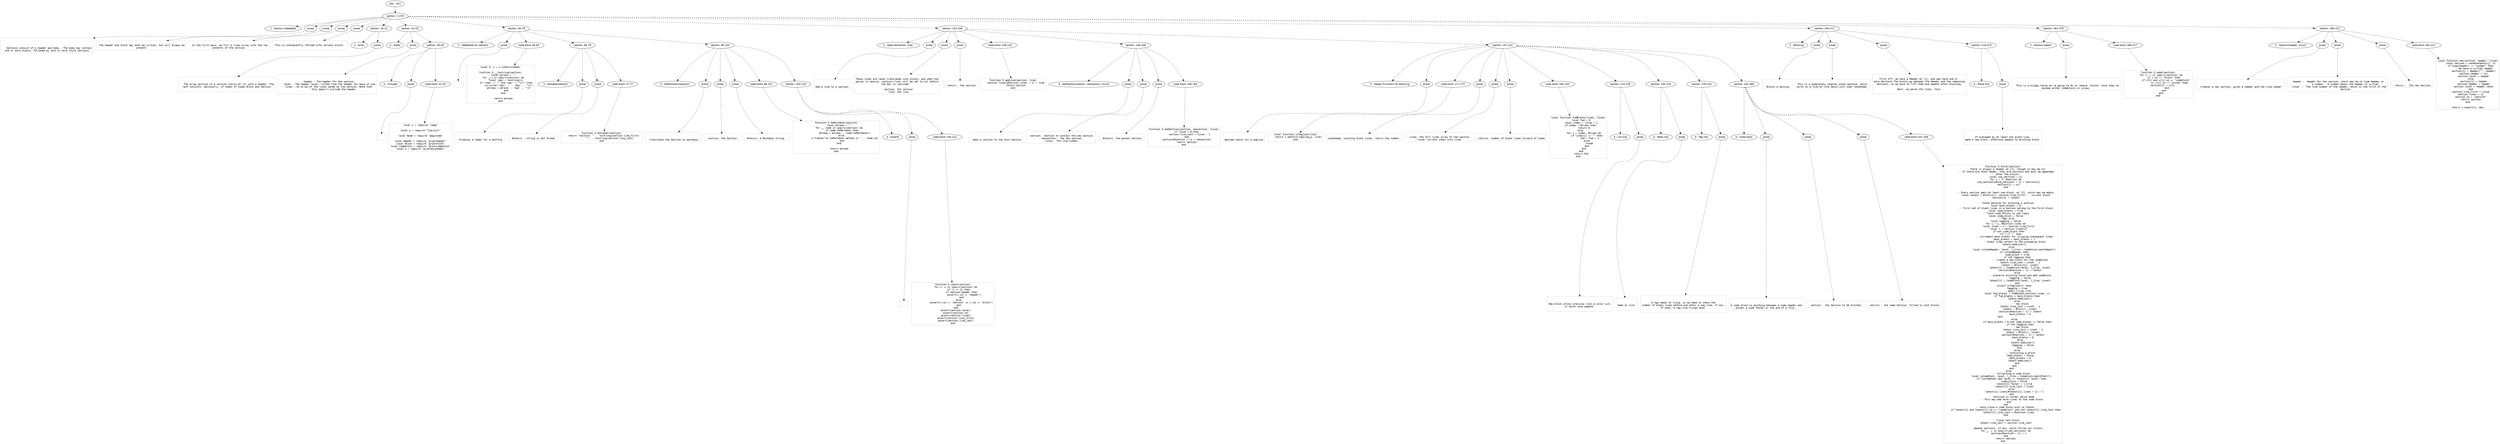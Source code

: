 digraph hierarchy {

node [fontname=Helvetica]
edge [style=dashed]

doc_0 [label="doc - 412"]


doc_0 -> { section_1}
{rank=same; section_1}

section_1 [label="section: 1-379"]


section_1 -> { header_2 prose_3 prose_4 prose_5 prose_6 section_7 section_8 section_9 section_10 section_11 section_12 section_13}
{rank=same; header_2 prose_3 prose_4 prose_5 prose_6 section_7 section_8 section_9 section_10 section_11 section_12 section_13}

header_2 [label="1 : Section metatable"]

prose_3 [label="prose"]

prose_4 [label="prose"]

prose_5 [label="prose"]

prose_6 [label="prose"]

section_7 [label="section: 16-21"]

section_8 [label="section: 22-29"]

section_9 [label="section: 46-79"]

section_10 [label="section: 125-166"]

section_11 [label="section: 204-217"]

section_12 [label="section: 361-379"]

section_13 [label="section: 380-412"]


prose_3 -> leaf_14
leaf_14  [color=Gray,shape=rectangle,fontname=Inconsolata,label="


   Sections consist of a header and body.  The body may contain
 one or more blocks, followed by zero or more child sections.
"]
prose_4 -> leaf_15
leaf_15  [color=Gray,shape=rectangle,fontname=Inconsolata,label="
 The header and block may both be virtual, but will always be
 present.
"]
prose_5 -> leaf_16
leaf_16  [color=Gray,shape=rectangle,fontname=Inconsolata,label="
 In the first pass, we fill a lines array with the raw
 contents of the section. 
"]
prose_6 -> leaf_17
leaf_17  [color=Gray,shape=rectangle,fontname=Inconsolata,label="
 This is subsequently refined into various blocks. 

"]
section_7 -> { header_18 prose_19}
{rank=same; header_18 prose_19}

header_18 [label="2 : Array"]

prose_19 [label="prose"]


prose_19 -> leaf_20
leaf_20  [color=Gray,shape=rectangle,fontname=Inconsolata,label="

   The array portion of a section starts at [1] with a header. The
 rest consists, optionally, of nodes of types Block and Section.

"]
section_8 -> { header_21 prose_22 section_23}
{rank=same; header_21 prose_22 section_23}

header_21 [label="2 : Fields"]

prose_22 [label="prose"]

section_23 [label="section: 30-45"]


prose_22 -> leaf_24
leaf_24  [color=Gray,shape=rectangle,fontname=Inconsolata,label="

 - header : The header for the section.
 - level : The header level, lifted from the header for ease of use
 - lines : An array of the lines owned by the section. Note that 
           this doesn't include the header. 

"]
section_23 -> { header_25 prose_26 codeblock_27}
{rank=same; header_25 prose_26 codeblock_27}

header_25 [label="3 : Includes"]

prose_26 [label="prose"]

codeblock_27 [label="code block 32-43"]


prose_26 -> leaf_28
leaf_28  [color=Gray,shape=rectangle,fontname=Inconsolata,label="
"]
codeblock_27 -> leaf_29
leaf_29  [color=Gray,shape=rectangle,fontname=Inconsolata,label="local L = require \"lpeg\"

local u = require \"lib/util\"

local Node = require \"peg/node\"

local Header = require \"grym/header\"
local Block = require \"grym/block\"
local Codeblock = require \"grym/codeblock\"
local m = require \"grym/morphemes\""]
section_9 -> { header_30 prose_31 codeblock_32 section_33 section_34}
{rank=same; header_30 prose_31 codeblock_32 section_33 section_34}

header_30 [label="2 : Metatable for sections"]

prose_31 [label="prose"]

codeblock_32 [label="code block 48-63"]

section_33 [label="section: 66-79"]

section_34 [label="section: 80-102"]


prose_31 -> leaf_35
leaf_35  [color=Gray,shape=rectangle,fontname=Inconsolata,label="
"]
codeblock_32 -> leaf_36
leaf_36  [color=Gray,shape=rectangle,fontname=Inconsolata,label="local S, s = u.inherit(Node)

function S.__tostring(section)
    local phrase = \"\"
    for _,v in ipairs(section) do
        local repr = tostring(v)
        if (repr ~= \"\" and repr ~= \"\\n\") then
            io.write(\"repr: \" .. repr .. \"\\n\")
            phrase = phrase .. repr .. \"\\n\"
        end
    end

    return phrase
end"]
section_33 -> { header_37 prose_38 prose_39 codeblock_40}
{rank=same; header_37 prose_38 prose_39 codeblock_40}

header_37 [label="3 : dotLabel(section)"]

prose_38 [label="prose"]

prose_39 [label="prose"]

codeblock_40 [label="code block 72-77"]


prose_38 -> leaf_41
leaf_41  [color=Gray,shape=rectangle,fontname=Inconsolata,label="

  Produces a label for a dotfile.
"]
prose_39 -> leaf_42
leaf_42  [color=Gray,shape=rectangle,fontname=Inconsolata,label="
- #return : string in dot format.
"]
codeblock_40 -> leaf_43
leaf_43  [color=Gray,shape=rectangle,fontname=Inconsolata,label="function S.dotLabel(section)
    return \"section: \" .. tostring(section.line_first) 
        .. \"-\" .. tostring(section.line_last)
end"]
section_34 -> { header_44 prose_45 prose_46 prose_47 codeblock_48 section_49}
{rank=same; header_44 prose_45 prose_46 prose_47 codeblock_48 section_49}

header_44 [label="3 : toMarkdown(section)"]

prose_45 [label="prose"]

prose_46 [label="prose"]

prose_47 [label="prose"]

codeblock_48 [label="code block 88-101"]

section_49 [label="section: 103-124"]


prose_45 -> leaf_50
leaf_50  [color=Gray,shape=rectangle,fontname=Inconsolata,label="

  Translates the Section to markdown.
"]
prose_46 -> leaf_51
leaf_51  [color=Gray,shape=rectangle,fontname=Inconsolata,label="
- section: the Section.
"]
prose_47 -> leaf_52
leaf_52  [color=Gray,shape=rectangle,fontname=Inconsolata,label="
- #return: A Markdown string.  
"]
codeblock_48 -> leaf_53
leaf_53  [color=Gray,shape=rectangle,fontname=Inconsolata,label="function S.toMarkdown(section)
    local phrase = \"\"
    for _, node in ipairs(section) do
        if node.toMarkdown then
            phrase = phrase .. node:toMarkdown()
        else 
            u.freeze(\"no toMarkdown method in \" .. node.id)
        end
    end

    return phrase
end"]
section_49 -> { header_54 prose_55 codeblock_56}
{rank=same; header_54 prose_55 codeblock_56}

header_54 [label="4 : asserts"]

prose_55 [label="prose"]

codeblock_56 [label="code block 105-122"]


prose_55 -> leaf_57
leaf_57  [color=Gray,shape=rectangle,fontname=Inconsolata,label="
"]
codeblock_56 -> leaf_58
leaf_58  [color=Gray,shape=rectangle,fontname=Inconsolata,label="function S.check(section)
    for i, v in ipairs(section) do
        if (i == 1) then
            if section.header then
                assert(v.id == \"header\")
            end
        else
            assert(v.id == \"section\" or v.id == \"block\")
        end
    end
    assert(section.level)
    assert(section.id)
    assert(section.lines)
    assert(section.line_first)
    assert(section.line_last)
end"]
section_10 -> { header_59 prose_60 prose_61 prose_62 codeblock_63 section_64 section_65}
{rank=same; header_59 prose_60 prose_61 prose_62 codeblock_63 section_64 section_65}

header_59 [label="2 : addLine(section, line) "]

prose_60 [label="prose"]

prose_61 [label="prose"]

prose_62 [label="prose"]

codeblock_63 [label="code block 138-143"]

section_64 [label="section: 146-166"]

section_65 [label="section: 167-241"]


prose_60 -> leaf_66
leaf_66  [color=Gray,shape=rectangle,fontname=Inconsolata,label="

Add a line to a section.
"]
prose_61 -> leaf_67
leaf_67  [color=Gray,shape=rectangle,fontname=Inconsolata,label="
These lines are later translated into blocks, and when the
parser is mature, =section.line= will be set to nil before
the Doc is returned.  
 
- section: the section
- line: the line
"]
prose_62 -> leaf_68
leaf_68  [color=Gray,shape=rectangle,fontname=Inconsolata,label="
- return : the section
"]
codeblock_63 -> leaf_69
leaf_69  [color=Gray,shape=rectangle,fontname=Inconsolata,label="function S.addLine(section, line)
    section.lines[#section.lines + 1] = line
    return section
end"]
section_64 -> { header_70 prose_71 prose_72 prose_73 codeblock_74}
{rank=same; header_70 prose_71 prose_72 prose_73 codeblock_74}

header_70 [label="3 : addSection(section, newsection, linum)"]

prose_71 [label="prose"]

prose_72 [label="prose"]

prose_73 [label="prose"]

codeblock_74 [label="code block 156-164"]


prose_71 -> leaf_75
leaf_75  [color=Gray,shape=rectangle,fontname=Inconsolata,label="

  Adds a section to the host section
"]
prose_72 -> leaf_76
leaf_76  [color=Gray,shape=rectangle,fontname=Inconsolata,label="
- section:  Section to contain the new section.
- newsection:  The new section.
- linum:  The line number.
"]
prose_73 -> leaf_77
leaf_77  [color=Gray,shape=rectangle,fontname=Inconsolata,label="
- #return: the parent section.
"]
codeblock_74 -> leaf_78
leaf_78  [color=Gray,shape=rectangle,fontname=Inconsolata,label="function S.addSection(section, newsection, linum)
    if linum > 0 then
        section.line_last = linum - 1
    end
    section[#section + 1] = newsection
    return section
end"]
section_65 -> { header_79 prose_80 codeblock_81 prose_82 prose_83 prose_84 codeblock_85 section_86 section_87 section_88 section_89}
{rank=same; header_79 prose_80 codeblock_81 prose_82 prose_83 prose_84 codeblock_85 section_86 section_87 section_88 section_89}

header_79 [label="3 : Helper Functions for Blocking"]

prose_80 [label="prose"]

codeblock_81 [label="code block 171-175"]

prose_82 [label="prose"]

prose_83 [label="prose"]

prose_84 [label="prose"]

codeblock_85 [label="code block 185-202"]

section_86 [label="section: 224-229"]

section_87 [label="section: 230-234"]

section_88 [label="section: 235-241"]

section_89 [label="section: 242-360"]


prose_80 -> leaf_90
leaf_90  [color=Gray,shape=rectangle,fontname=Inconsolata,label="

Boolean match for a tagline
"]
codeblock_81 -> leaf_91
leaf_91  [color=Gray,shape=rectangle,fontname=Inconsolata,label="local function isTagline(line)
    return L.match(m.tagline_p, line)
end"]
prose_82 -> leaf_92
leaf_92  [color=Gray,shape=rectangle,fontname=Inconsolata,label="
Lookahead, counting blank lines, return the number.
"]
prose_83 -> leaf_93
leaf_93  [color=Gray,shape=rectangle,fontname=Inconsolata,label="
- lines: the full lines array of the section
- linum: current index into lines
"]
prose_84 -> leaf_94
leaf_94  [color=Gray,shape=rectangle,fontname=Inconsolata,label="
- returns: number of blank lines forward of index
"]
codeblock_85 -> leaf_95
leaf_95  [color=Gray,shape=rectangle,fontname=Inconsolata,label="local function fwdBlanks(lines, linum)
    local fwd = 0
    local index = linum + 1
    if index > #lines then 
        return 0
    else 
        for i = index, #lines do
            if lines[i] == \"\" then
                fwd = fwd + 1
            else
                break
            end
        end
    end
    return fwd
end"]
section_86 -> { header_96 prose_97}
{rank=same; header_96 prose_97}

header_96 [label="4 : List line"]

prose_97 [label="prose"]


prose_97 -> leaf_98
leaf_98  [color=Gray,shape=rectangle,fontname=Inconsolata,label="

New block unless previous line is also list,
in which case append. 

"]
section_87 -> { header_99 prose_100}
{rank=same; header_99 prose_100}

header_99 [label="4 : Table line"]

prose_100 [label="prose"]


prose_100 -> leaf_101
leaf_101  [color=Gray,shape=rectangle,fontname=Inconsolata,label="

Same as list.

"]
section_88 -> { header_102 prose_103}
{rank=same; header_102 prose_103}

header_102 [label="4 : Tag line "]

prose_103 [label="prose"]


prose_103 -> leaf_104
leaf_104  [color=Gray,shape=rectangle,fontname=Inconsolata,label="

A tag needs to cling, so we need to check the
number of blank lines before and after a tag line, if any.
If even, a tag line clings down.

"]
section_89 -> { header_105 prose_106 prose_107 prose_108 codeblock_109}
{rank=same; header_105 prose_106 prose_107 prose_108 codeblock_109}

header_105 [label="4 : Code block"]

prose_106 [label="prose"]

prose_107 [label="prose"]

prose_108 [label="prose"]

codeblock_109 [label="code block 251-359"]


prose_106 -> leaf_110
leaf_110  [color=Gray,shape=rectangle,fontname=Inconsolata,label="

A code block is anything between a code header and
either a code footer or the end of a file. 
"]
prose_107 -> leaf_111
leaf_111  [color=Gray,shape=rectangle,fontname=Inconsolata,label="
- section : the Section to be blocked
"]
prose_108 -> leaf_112
leaf_112  [color=Gray,shape=rectangle,fontname=Inconsolata,label="
- returns : the same Section, filled in with blocks
"]
codeblock_109 -> leaf_113
leaf_113  [color=Gray,shape=rectangle,fontname=Inconsolata,label="function S.block(section)
    -- There is always a header at [1], though it may be nil
    -- If there are other Nodes, they are sections and must be appended
    -- after the blocks.
    local sub_sections = {}
    for i = 2, #section do
        sub_sections[#sub_sections + 1] = section[i]
        section[i] = nil
    end

    -- Every section gets at least one block, at [2], which may be empty.
    local latest = Block(nil, section.line_first) -- current block
    section[2] = latest

    -- State machine for blocking a section
    local back_blanks = 0
    -- first set of blank lines in a section belong to the first block
    local lead_blanks = true
    -- Track code blocks in own logic
    local code_block = false
    -- Tags also
    local tagging = false
    for i = 1, #section.lines do
        local inset = i + section.line_first
        local l = section.lines[i]
        if not code_block then
            if l == \"\" then 
                -- increment back blanks for clinging subsequent lines
                back_blanks = back_blanks + 1
                -- blank lines attach to the preceding block
                latest:addLine(l)
            else
                local isCodeHeader, level, l_trim = Codeblock.matchHead(l)
                if isCodeHeader then
                    code_block = true
                    if not tagging then
                        -- create a new block for the codeblock
                        latest.line_last = inset - 1
                        latest = Block(nil, inset)
                        latest[1] = Codeblock(level, l_trim, inset)
                        section[#section + 1] = latest
                    else
                        -- preserve existing block and add codeblock
                        tagging = false
                        latest[1] = Codeblock(level, l_trim, inset)
                    end
                elseif isTagline(l) then
                    tagging = true
                    -- apply cling rule
                    local fwd_blanks = fwdBlanks(section.lines, i)
                    if fwd_blanks > back_blanks then
                        latest:addLine(l)
                    else
                        -- new block
                        latest.line_last = inset - 1
                        latest = Block(l, inset)
                        section[#section + 1] = latest
                        back_blanks = 0
                    end                        
                else
                    if back_blanks > 0 and lead_blanks == false then
                        if not tagging then
                        -- new block
                            latest.line_last = inset - 1
                            latest = Block(l, inset)
                            section[#section + 1] = latest
                            back_blanks = 0
                        else
                            latest:addLine(l)
                            tagging = false
                        end 
                    else
                        -- continuing a block
                        lead_blanks = false
                        back_blanks = 0
                        latest:addLine(l)
                    end
                end
            end
        else
            -- Collecting a code block
            local isCodeFoot, level, l_trim = Codeblock.matchFoot(l)
            if (isCodeFoot and level == latest[1].level) then
                code_block = false
                latest[1].footer = l_trim
                latest[1].line_last = inset
            else
                latest[1].lines[#latest[1].lines + 1] = l
            end
            -- Continue in normal parse mode
            -- This may add more lines to the code block
        end
    end
    -- Auto-close a code block with no footer.
    if latest[1] and latest[1].id == \"codeblock\" and not latest[1].line_last then
        latest[1].line_last = #section.lines
    end

    -- Close last block
    latest.line_last = section.line_last

    -- Append sections, if any, which follow our blocks
    for _, v in ipairs(sub_sections) do
        section[#section + 1] = v
    end
    return section
end"]
section_11 -> { header_114 prose_115 prose_116 prose_117 section_118}
{rank=same; header_114 prose_115 prose_116 prose_117 section_118}

header_114 [label="2 : Blocking"]

prose_115 [label="prose"]

prose_116 [label="prose"]

prose_117 [label="prose"]

section_118 [label="section: 218-223"]


prose_115 -> leaf_119
leaf_119  [color=Gray,shape=rectangle,fontname=Inconsolata,label="

  Blocks a Section.
"]
prose_116 -> leaf_120
leaf_120  [color=Gray,shape=rectangle,fontname=Inconsolata,label="
This is a moderately complex state machine, which
works on a line-by-line basis with some lookahead.
"]
prose_117 -> leaf_121
leaf_121  [color=Gray,shape=rectangle,fontname=Inconsolata,label="
First off, we have a Header at [1], and may have one or 
more Sections The blocks go between the Header and the remaining
Sections, so we have to lift them and append after blocking.
 
Next, we parse the lines, thus:

"]
section_118 -> { header_122 prose_123}
{rank=same; header_122 prose_123}

header_122 [label="4 : Prose line"]

prose_123 [label="prose"]


prose_123 -> leaf_124
leaf_124  [color=Gray,shape=rectangle,fontname=Inconsolata,label="

If preceded by at least one blank line,
make a new block, otherwise append to existing block.

"]
section_12 -> { header_125 prose_126 codeblock_127}
{rank=same; header_125 prose_126 codeblock_127}

header_125 [label="2 : Section:weed()"]

prose_126 [label="prose"]

codeblock_127 [label="code block 366-377"]


prose_126 -> leaf_128
leaf_128  [color=Gray,shape=rectangle,fontname=Inconsolata,label="

  This is a kludgy thing we're going to do to remove 'blocks' once they've
become either codeblocks or prose.
"]
codeblock_127 -> leaf_129
leaf_129  [color=Gray,shape=rectangle,fontname=Inconsolata,label="function S.weed(section)
    for i, v in ipairs(section) do
        if v.id == \"block\" then
            if v[1] and v[1].id == \"codeblock\" 
                or v[1].id == \"prose\" then
                section[i] = v[1]          
            end
        end
    end
end"]
section_13 -> { header_130 prose_131 prose_132 prose_133 codeblock_134}
{rank=same; header_130 prose_131 prose_132 prose_133 codeblock_134}

header_130 [label="2 : Section(header, linum)"]

prose_131 [label="prose"]

prose_132 [label="prose"]

prose_133 [label="prose"]

codeblock_134 [label="code block 391-411"]


prose_131 -> leaf_135
leaf_135  [color=Gray,shape=rectangle,fontname=Inconsolata,label="

  Creates a new section, given a header and the line number.
"]
prose_132 -> leaf_136
leaf_136  [color=Gray,shape=rectangle,fontname=Inconsolata,label="
- header :  Header for the section, which may be of type Header or 
            a number.  A number means the header is virtual.
- linum  :  The line number of the header, which is the first of the
            Section.
"]
prose_133 -> leaf_137
leaf_137  [color=Gray,shape=rectangle,fontname=Inconsolata,label="
- return :  The new Section.
"]
codeblock_134 -> leaf_138
leaf_138  [color=Gray,shape=rectangle,fontname=Inconsolata,label="local function new(section, header, linum)
    local section = setmetatable({}, S)
    if type(header) == \"number\" then
        -- We have a virtual header
        section[1] = Header(\"\", header)
        section.header = nil
        section.level = header
    else
        section[1] = header
        section.header = header
        section.level = header.level
    end
    section.line_first = linum
    section.lines = {}
    section.id = \"section\"
    return section
end

return u.export(s, new)"]

}
